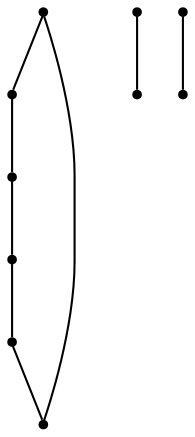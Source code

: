 graph {
  node [shape=point,comment="{\"directed\":false,\"doi\":\"10.1007/978-3-662-45803-7_35\",\"figure\":\"3 (1)\"}"]

  v0 [pos="853.3162076689024,917.3250083311267"]
  v1 [pos="933.5949426018589,854.1917680290896"]
  v2 [pos="872.5133974259894,745.5100779992285"]
  v3 [pos="604.3367469673339,867.2695495533673"]
  v4 [pos="662.924797791436,911.6009821589737"]
  v5 [pos="653.201117819489,747.3151207475062"]
  v6 [pos="799.014579951455,763.8195319152933"]
  v7 [pos="811.8697137011897,696.4019390645774"]
  v8 [pos="729.410260774132,763.9989166259693"]
  v9 [pos="704.4839065177063,696.4019390645775"]

  v0 -- v4 [id="-1",pos="853.3162076689024,917.3250083311267 827.2898545250653,926.2281288274326 796.9794869230951,931.5490072673447 764.6054108768726,931.5490072673447 726.5960307289618,931.5490072673447 691.432400056582,924.2151444692036 662.924797791436,911.6009821589737"]
  v8 -- v9 [id="-5",pos="729.410260774132,763.9989166259693 704.4839065177063,696.4019390645775 704.4839065177063,696.4019390645775 704.4839065177063,696.4019390645775"]
  v6 -- v7 [id="-6",pos="799.014579951455,763.8195319152933 811.8697137011897,696.4019390645774 811.8697137011897,696.4019390645774 811.8697137011897,696.4019390645774"]
  v5 -- v3 [id="-11",pos="653.201117819489,747.3151207475062 614.7037648869832,765.7109364218743 590.5383055542865,794.5386909324742 590.5383055542865,826.7649907755164 590.5383055542865,841.1748273156442 595.3706211584215,854.905584620517 604.3367469673339,867.2695495533673"]
  v5 -- v2 [id="-12",pos="653.201117819489,747.3151207475062 682.9760602968685,731.1934451785866 722.0032239330723,721.980974283688 764.6054108768726,721.980974283688 805.547273042067,721.980974283688 843.1885666362939,730.4900990312935 872.5133974259894,745.5100779992285"]
  v4 -- v3 [id="-13",pos="662.924797791436,911.6009821589737 637.0576955939816,900.576553745231 616.5980937175711,885.2480096810159 604.3367469673339,867.2695495533673"]
  v2 -- v1 [id="-15",pos="872.5133974259894,745.5100779992285 912.9851708037666,763.9279374764238 938.6725798236162,793.540267954254 938.6725798236162,826.7649907755164 938.6725798236162,836.1380432135746 936.62791240731,845.2237765924987 933.5949426018589,854.1917680290896"]
  v1 -- v0 [id="-16",pos="933.5949426018589,854.1917680290896 920.9227962890191,880.62481696389 891.902308965177,903.1649027389853 853.3162076689024,917.3250083311267"]
}